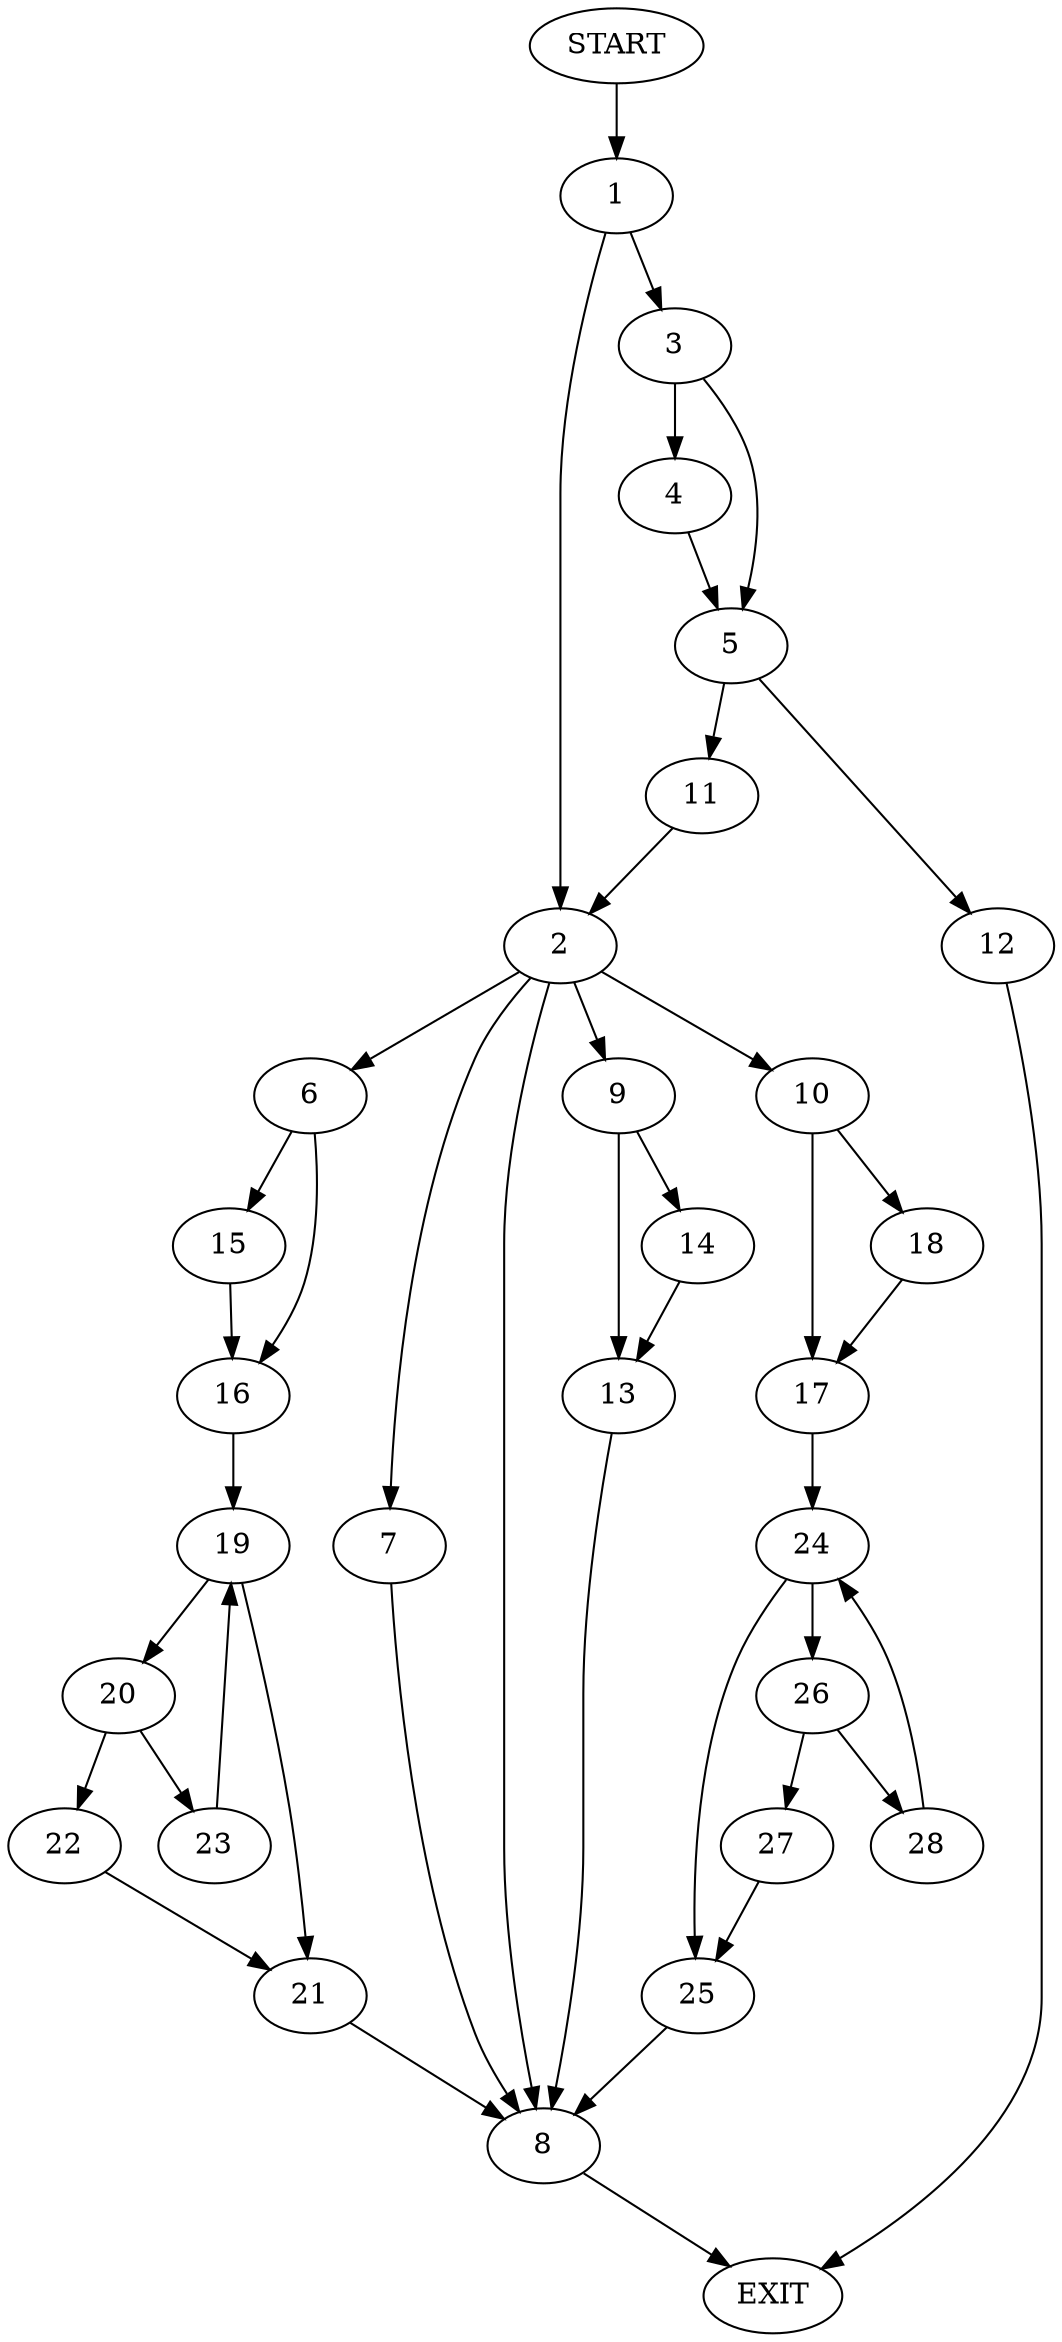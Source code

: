 digraph {
0 [label="START"]
29 [label="EXIT"]
0 -> 1
1 -> 2
1 -> 3
3 -> 4
3 -> 5
2 -> 6
2 -> 7
2 -> 8
2 -> 9
2 -> 10
5 -> 11
5 -> 12
4 -> 5
12 -> 29
11 -> 2
9 -> 13
9 -> 14
6 -> 15
6 -> 16
10 -> 17
10 -> 18
8 -> 29
7 -> 8
13 -> 8
14 -> 13
15 -> 16
16 -> 19
19 -> 20
19 -> 21
20 -> 22
20 -> 23
21 -> 8
22 -> 21
23 -> 19
18 -> 17
17 -> 24
24 -> 25
24 -> 26
25 -> 8
26 -> 27
26 -> 28
27 -> 25
28 -> 24
}
